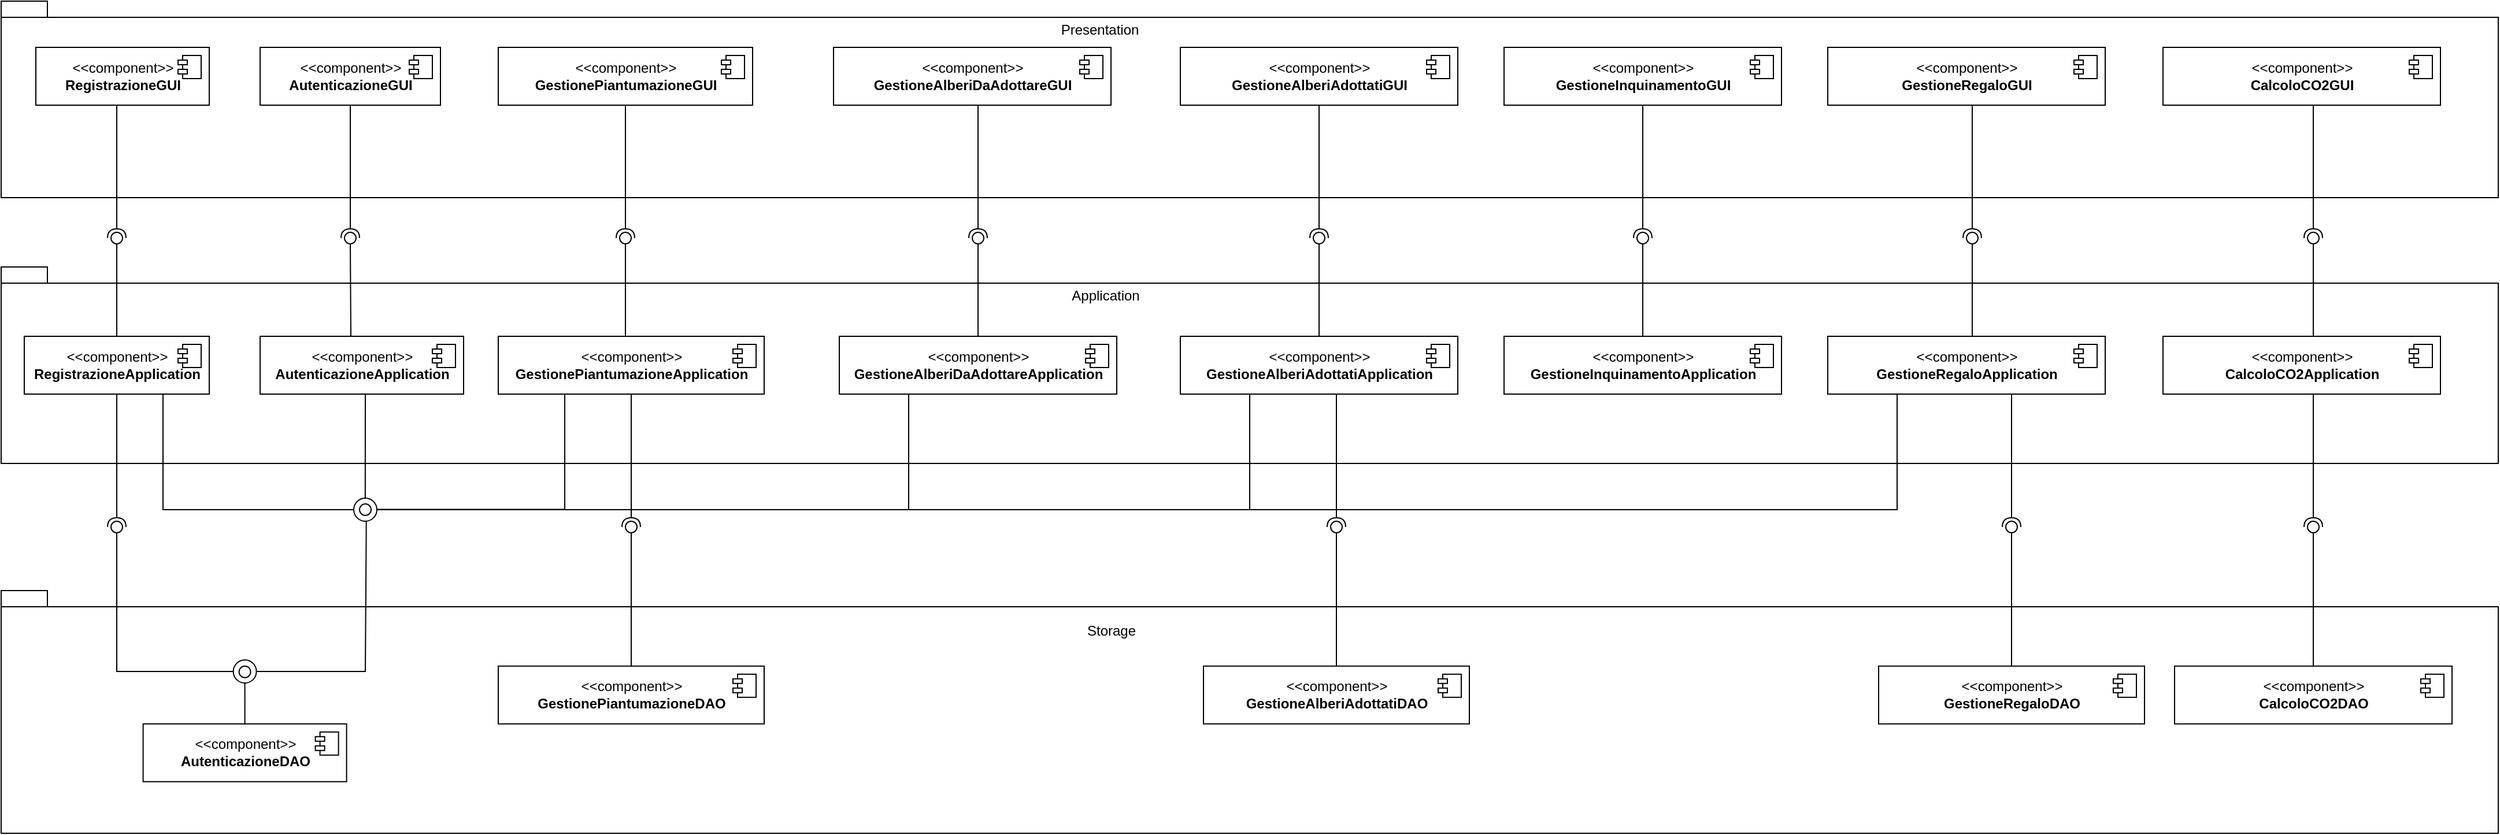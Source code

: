 <mxfile version="20.6.0" type="device"><diagram id="jUEE5rNr3F2n80xnRM4T" name="Pagina-1"><mxGraphModel dx="1449" dy="672" grid="1" gridSize="10" guides="1" tooltips="1" connect="1" arrows="1" fold="1" page="1" pageScale="1" pageWidth="827" pageHeight="1169" math="0" shadow="0"><root><mxCell id="0"/><mxCell id="1" parent="0"/><mxCell id="zPXQ2rt-g97z_TtZtdvq-1" value="&lt;div style=&quot;&quot;&gt;&lt;span style=&quot;color: rgba(0, 0, 0, 0); font-family: monospace; font-size: 0px; font-weight: 400; text-align: start;&quot;&gt;%3CmxGraphModel%3E%3Croot%3E%3CmxCell%20id%3D%220%22%2F%3E%3CmxCell%20id%3D%221%22%20parent%3D%220%22%2F%3E%3CmxCell%20id%3D%222%22%20value%3D%22%26amp%3Blt%3B%26amp%3Blt%3Bcomponent%26amp%3Bgt%3B%26amp%3Bgt%3B%26lt%3Bbr%26gt%3B%26lt%3Bb%26gt%3BGUI%26lt%3B%2Fb%26gt%3B%22%20style%3D%22html%3D1%3BdropTarget%3D0%3B%22%20vertex%3D%221%22%20parent%3D%221%22%3E%3CmxGeometry%20x%3D%22715%22%20y%3D%22255%22%20width%3D%22180%22%20height%3D%2290%22%20as%3D%22geometry%22%2F%3E%3C%2FmxCell%3E%3CmxCell%20id%3D%223%22%20value%3D%22%22%20style%3D%22shape%3Dmodule%3BjettyWidth%3D8%3BjettyHeight%3D4%3B%22%20vertex%3D%221%22%20parent%3D%222%22%3E%3CmxGeometry%20x%3D%221%22%20width%3D%2220%22%20height%3D%2220%22%20relative%3D%221%22%20as%3D%22geometry%22%3E%3CmxPoint%20x%3D%22-27%22%20y%3D%227%22%20as%3D%22offset%22%2F%3E%3C%2FmxGeometry%3E%3C%2FmxCell%3E%3C%2Froot%3E%3C%2FmxGraphModel%3E&lt;/span&gt;&lt;br&gt;&lt;/div&gt;" style="shape=folder;fontStyle=1;spacingTop=10;tabWidth=40;tabHeight=14;tabPosition=left;html=1;align=center;" parent="1" vertex="1"><mxGeometry x="40" y="40" width="2160" height="170" as="geometry"/></mxCell><mxCell id="zPXQ2rt-g97z_TtZtdvq-2" value="" style="shape=folder;fontStyle=1;spacingTop=10;tabWidth=40;tabHeight=14;tabPosition=left;html=1;" parent="1" vertex="1"><mxGeometry x="40" y="270" width="2160" height="170" as="geometry"/></mxCell><mxCell id="zPXQ2rt-g97z_TtZtdvq-3" value="" style="shape=folder;fontStyle=1;spacingTop=10;tabWidth=40;tabHeight=14;tabPosition=left;html=1;" parent="1" vertex="1"><mxGeometry x="40" y="550" width="2160" height="210" as="geometry"/></mxCell><mxCell id="zPXQ2rt-g97z_TtZtdvq-4" value="Application" style="text;html=1;align=center;verticalAlign=middle;resizable=0;points=[];autosize=1;strokeColor=none;fillColor=none;" parent="1" vertex="1"><mxGeometry x="955" y="280" width="80" height="30" as="geometry"/></mxCell><mxCell id="zPXQ2rt-g97z_TtZtdvq-5" value="Presentation" style="text;html=1;align=center;verticalAlign=middle;resizable=0;points=[];autosize=1;strokeColor=none;fillColor=none;" parent="1" vertex="1"><mxGeometry x="945" y="50" width="90" height="30" as="geometry"/></mxCell><mxCell id="zPXQ2rt-g97z_TtZtdvq-6" value="Storage" style="text;html=1;align=center;verticalAlign=middle;resizable=0;points=[];autosize=1;strokeColor=none;fillColor=none;" parent="1" vertex="1"><mxGeometry x="965" y="570" width="70" height="30" as="geometry"/></mxCell><mxCell id="zPXQ2rt-g97z_TtZtdvq-9" value="&amp;lt;&amp;lt;component&amp;gt;&amp;gt;&lt;br&gt;&lt;b&gt;RegistrazioneGUI&lt;/b&gt;" style="html=1;dropTarget=0;" parent="1" vertex="1"><mxGeometry x="70" y="80" width="150" height="50" as="geometry"/></mxCell><mxCell id="zPXQ2rt-g97z_TtZtdvq-10" value="" style="shape=module;jettyWidth=8;jettyHeight=4;" parent="zPXQ2rt-g97z_TtZtdvq-9" vertex="1"><mxGeometry x="1" width="20" height="20" relative="1" as="geometry"><mxPoint x="-27" y="7" as="offset"/></mxGeometry></mxCell><mxCell id="zPXQ2rt-g97z_TtZtdvq-11" value="&amp;lt;&amp;lt;component&amp;gt;&amp;gt;&lt;br&gt;&lt;b&gt;AutenticazioneGUI&lt;/b&gt;" style="html=1;dropTarget=0;" parent="1" vertex="1"><mxGeometry x="264" y="80" width="156" height="50" as="geometry"/></mxCell><mxCell id="zPXQ2rt-g97z_TtZtdvq-12" value="" style="shape=module;jettyWidth=8;jettyHeight=4;" parent="zPXQ2rt-g97z_TtZtdvq-11" vertex="1"><mxGeometry x="1" width="20" height="20" relative="1" as="geometry"><mxPoint x="-27" y="7" as="offset"/></mxGeometry></mxCell><mxCell id="zPXQ2rt-g97z_TtZtdvq-13" value="&amp;lt;&amp;lt;component&amp;gt;&amp;gt;&lt;br&gt;&lt;b&gt;GestionePiantumazioneGUI&lt;/b&gt;" style="html=1;dropTarget=0;" parent="1" vertex="1"><mxGeometry x="470" y="80" width="220" height="50" as="geometry"/></mxCell><mxCell id="zPXQ2rt-g97z_TtZtdvq-14" value="" style="shape=module;jettyWidth=8;jettyHeight=4;" parent="zPXQ2rt-g97z_TtZtdvq-13" vertex="1"><mxGeometry x="1" width="20" height="20" relative="1" as="geometry"><mxPoint x="-27" y="7" as="offset"/></mxGeometry></mxCell><mxCell id="zPXQ2rt-g97z_TtZtdvq-15" value="&amp;lt;&amp;lt;component&amp;gt;&amp;gt;&lt;br&gt;&lt;b&gt;GestioneAlberiDaAdottareGUI&lt;/b&gt;" style="html=1;dropTarget=0;" parent="1" vertex="1"><mxGeometry x="760" y="80" width="240" height="50" as="geometry"/></mxCell><mxCell id="zPXQ2rt-g97z_TtZtdvq-16" value="" style="shape=module;jettyWidth=8;jettyHeight=4;" parent="zPXQ2rt-g97z_TtZtdvq-15" vertex="1"><mxGeometry x="1" width="20" height="20" relative="1" as="geometry"><mxPoint x="-27" y="7" as="offset"/></mxGeometry></mxCell><mxCell id="zPXQ2rt-g97z_TtZtdvq-17" value="&amp;lt;&amp;lt;component&amp;gt;&amp;gt;&lt;br&gt;&lt;b&gt;GestioneAlberiAdottatiGUI&lt;/b&gt;" style="html=1;dropTarget=0;" parent="1" vertex="1"><mxGeometry x="1060" y="80" width="240" height="50" as="geometry"/></mxCell><mxCell id="zPXQ2rt-g97z_TtZtdvq-18" value="" style="shape=module;jettyWidth=8;jettyHeight=4;" parent="zPXQ2rt-g97z_TtZtdvq-17" vertex="1"><mxGeometry x="1" width="20" height="20" relative="1" as="geometry"><mxPoint x="-27" y="7" as="offset"/></mxGeometry></mxCell><mxCell id="zPXQ2rt-g97z_TtZtdvq-19" value="&amp;lt;&amp;lt;component&amp;gt;&amp;gt;&lt;br&gt;&lt;b&gt;GestioneInquinamentoGUI&lt;/b&gt;" style="html=1;dropTarget=0;" parent="1" vertex="1"><mxGeometry x="1340" y="80" width="240" height="50" as="geometry"/></mxCell><mxCell id="zPXQ2rt-g97z_TtZtdvq-20" value="" style="shape=module;jettyWidth=8;jettyHeight=4;" parent="zPXQ2rt-g97z_TtZtdvq-19" vertex="1"><mxGeometry x="1" width="20" height="20" relative="1" as="geometry"><mxPoint x="-27" y="7" as="offset"/></mxGeometry></mxCell><mxCell id="zPXQ2rt-g97z_TtZtdvq-21" value="&amp;lt;&amp;lt;component&amp;gt;&amp;gt;&lt;br&gt;&lt;b&gt;GestioneRegaloGUI&lt;/b&gt;" style="html=1;dropTarget=0;" parent="1" vertex="1"><mxGeometry x="1620" y="80" width="240" height="50" as="geometry"/></mxCell><mxCell id="zPXQ2rt-g97z_TtZtdvq-22" value="" style="shape=module;jettyWidth=8;jettyHeight=4;" parent="zPXQ2rt-g97z_TtZtdvq-21" vertex="1"><mxGeometry x="1" width="20" height="20" relative="1" as="geometry"><mxPoint x="-27" y="7" as="offset"/></mxGeometry></mxCell><mxCell id="zPXQ2rt-g97z_TtZtdvq-23" value="&amp;lt;&amp;lt;component&amp;gt;&amp;gt;&lt;br&gt;&lt;b&gt;RegistrazioneController&lt;/b&gt;" style="html=1;dropTarget=0;" parent="1" vertex="1"><mxGeometry x="60" y="330" width="160" height="50" as="geometry"/></mxCell><mxCell id="zPXQ2rt-g97z_TtZtdvq-24" value="" style="shape=module;jettyWidth=8;jettyHeight=4;" parent="zPXQ2rt-g97z_TtZtdvq-23" vertex="1"><mxGeometry x="1" width="20" height="20" relative="1" as="geometry"><mxPoint x="-27" y="7" as="offset"/></mxGeometry></mxCell><mxCell id="zPXQ2rt-g97z_TtZtdvq-25" value="&amp;lt;&amp;lt;component&amp;gt;&amp;gt;&lt;br&gt;&lt;b&gt;AutenticazioneApplication&lt;/b&gt;" style="html=1;dropTarget=0;" parent="1" vertex="1"><mxGeometry x="264" y="330" width="176" height="50" as="geometry"/></mxCell><mxCell id="zPXQ2rt-g97z_TtZtdvq-26" value="" style="shape=module;jettyWidth=8;jettyHeight=4;" parent="zPXQ2rt-g97z_TtZtdvq-25" vertex="1"><mxGeometry x="1" width="20" height="20" relative="1" as="geometry"><mxPoint x="-27" y="7" as="offset"/></mxGeometry></mxCell><mxCell id="zPXQ2rt-g97z_TtZtdvq-27" value="&amp;lt;&amp;lt;component&amp;gt;&amp;gt;&lt;br&gt;&lt;b&gt;GestionePiantumazione&lt;/b&gt;&lt;b&gt;Application&lt;/b&gt;" style="html=1;dropTarget=0;" parent="1" vertex="1"><mxGeometry x="470" y="330" width="230" height="50" as="geometry"/></mxCell><mxCell id="zPXQ2rt-g97z_TtZtdvq-28" value="" style="shape=module;jettyWidth=8;jettyHeight=4;" parent="zPXQ2rt-g97z_TtZtdvq-27" vertex="1"><mxGeometry x="1" width="20" height="20" relative="1" as="geometry"><mxPoint x="-27" y="7" as="offset"/></mxGeometry></mxCell><mxCell id="zPXQ2rt-g97z_TtZtdvq-29" value="&amp;lt;&amp;lt;component&amp;gt;&amp;gt;&lt;br&gt;&lt;b&gt;GestioneAlberiDaAdottare&lt;/b&gt;&lt;b&gt;Application&lt;/b&gt;" style="html=1;dropTarget=0;" parent="1" vertex="1"><mxGeometry x="765" y="330" width="240" height="50" as="geometry"/></mxCell><mxCell id="zPXQ2rt-g97z_TtZtdvq-30" value="" style="shape=module;jettyWidth=8;jettyHeight=4;" parent="zPXQ2rt-g97z_TtZtdvq-29" vertex="1"><mxGeometry x="1" width="20" height="20" relative="1" as="geometry"><mxPoint x="-27" y="7" as="offset"/></mxGeometry></mxCell><mxCell id="zPXQ2rt-g97z_TtZtdvq-31" value="&amp;lt;&amp;lt;component&amp;gt;&amp;gt;&lt;br&gt;&lt;b&gt;GestioneAlberiAdottati&lt;/b&gt;&lt;b&gt;Application&lt;/b&gt;" style="html=1;dropTarget=0;" parent="1" vertex="1"><mxGeometry x="1060" y="330" width="240" height="50" as="geometry"/></mxCell><mxCell id="zPXQ2rt-g97z_TtZtdvq-32" value="" style="shape=module;jettyWidth=8;jettyHeight=4;" parent="zPXQ2rt-g97z_TtZtdvq-31" vertex="1"><mxGeometry x="1" width="20" height="20" relative="1" as="geometry"><mxPoint x="-27" y="7" as="offset"/></mxGeometry></mxCell><mxCell id="zPXQ2rt-g97z_TtZtdvq-33" value="&amp;lt;&amp;lt;component&amp;gt;&amp;gt;&lt;br&gt;&lt;b&gt;GestioneInquinamento&lt;/b&gt;&lt;b&gt;Application&lt;/b&gt;" style="html=1;dropTarget=0;" parent="1" vertex="1"><mxGeometry x="1340" y="330" width="240" height="50" as="geometry"/></mxCell><mxCell id="zPXQ2rt-g97z_TtZtdvq-34" value="" style="shape=module;jettyWidth=8;jettyHeight=4;" parent="zPXQ2rt-g97z_TtZtdvq-33" vertex="1"><mxGeometry x="1" width="20" height="20" relative="1" as="geometry"><mxPoint x="-27" y="7" as="offset"/></mxGeometry></mxCell><mxCell id="zPXQ2rt-g97z_TtZtdvq-35" value="&amp;lt;&amp;lt;component&amp;gt;&amp;gt;&lt;br&gt;&lt;b&gt;GestioneRegalo&lt;/b&gt;&lt;b&gt;Application&lt;/b&gt;" style="html=1;dropTarget=0;" parent="1" vertex="1"><mxGeometry x="1620" y="330" width="240" height="50" as="geometry"/></mxCell><mxCell id="zPXQ2rt-g97z_TtZtdvq-36" value="" style="shape=module;jettyWidth=8;jettyHeight=4;" parent="zPXQ2rt-g97z_TtZtdvq-35" vertex="1"><mxGeometry x="1" width="20" height="20" relative="1" as="geometry"><mxPoint x="-27" y="7" as="offset"/></mxGeometry></mxCell><mxCell id="ghbLfXA8jHL0nb_Jz14K-87" style="edgeStyle=orthogonalEdgeStyle;rounded=0;orthogonalLoop=1;jettySize=auto;html=1;exitX=0.75;exitY=1;exitDx=0;exitDy=0;endArrow=none;endFill=0;entryX=0;entryY=0.5;entryDx=0;entryDy=0;" parent="1" source="zPXQ2rt-g97z_TtZtdvq-37" target="ghbLfXA8jHL0nb_Jz14K-84" edge="1"><mxGeometry relative="1" as="geometry"><mxPoint x="180" y="455" as="targetPoint"/></mxGeometry></mxCell><mxCell id="zPXQ2rt-g97z_TtZtdvq-37" value="&amp;lt;&amp;lt;component&amp;gt;&amp;gt;&lt;br&gt;&lt;b&gt;RegistrazioneApplication&lt;/b&gt;" style="html=1;dropTarget=0;" parent="1" vertex="1"><mxGeometry x="60" y="330" width="160" height="50" as="geometry"/></mxCell><mxCell id="zPXQ2rt-g97z_TtZtdvq-38" value="" style="shape=module;jettyWidth=8;jettyHeight=4;" parent="zPXQ2rt-g97z_TtZtdvq-37" vertex="1"><mxGeometry x="1" width="20" height="20" relative="1" as="geometry"><mxPoint x="-27" y="7" as="offset"/></mxGeometry></mxCell><mxCell id="ghbLfXA8jHL0nb_Jz14K-78" style="edgeStyle=orthogonalEdgeStyle;rounded=0;orthogonalLoop=1;jettySize=auto;html=1;entryX=0;entryY=0.5;entryDx=0;entryDy=0;entryPerimeter=0;endArrow=none;endFill=0;" parent="1" source="ghbLfXA8jHL0nb_Jz14K-42" target="ghbLfXA8jHL0nb_Jz14K-75" edge="1"><mxGeometry relative="1" as="geometry"><Array as="points"><mxPoint x="140" y="620"/><mxPoint x="241" y="620"/></Array><mxPoint x="139.88" y="505.44" as="sourcePoint"/></mxGeometry></mxCell><mxCell id="ghbLfXA8jHL0nb_Jz14K-1" value="" style="rounded=0;orthogonalLoop=1;jettySize=auto;html=1;endArrow=halfCircle;endFill=0;entryX=0.5;entryY=0.5;endSize=6;strokeWidth=1;sketch=0;exitX=0.5;exitY=1;exitDx=0;exitDy=0;" parent="1" target="ghbLfXA8jHL0nb_Jz14K-2" edge="1"><mxGeometry relative="1" as="geometry"><mxPoint x="140" y="130" as="sourcePoint"/></mxGeometry></mxCell><mxCell id="ghbLfXA8jHL0nb_Jz14K-2" value="" style="ellipse;whiteSpace=wrap;html=1;align=center;aspect=fixed;resizable=0;points=[];outlineConnect=0;sketch=0;" parent="1" vertex="1"><mxGeometry x="135" y="240" width="10" height="10" as="geometry"/></mxCell><mxCell id="ghbLfXA8jHL0nb_Jz14K-3" value="" style="rounded=0;orthogonalLoop=1;jettySize=auto;html=1;endArrow=none;endFill=0;sketch=0;sourcePerimeterSpacing=0;targetPerimeterSpacing=0;exitX=0.5;exitY=0;exitDx=0;exitDy=0;" parent="1" source="zPXQ2rt-g97z_TtZtdvq-37" target="ghbLfXA8jHL0nb_Jz14K-2" edge="1"><mxGeometry relative="1" as="geometry"><mxPoint x="140" y="200" as="sourcePoint"/></mxGeometry></mxCell><mxCell id="ghbLfXA8jHL0nb_Jz14K-4" value="" style="rounded=0;orthogonalLoop=1;jettySize=auto;html=1;endArrow=halfCircle;endFill=0;entryX=0.5;entryY=0.5;endSize=6;strokeWidth=1;sketch=0;exitX=0.5;exitY=1;exitDx=0;exitDy=0;" parent="1" source="zPXQ2rt-g97z_TtZtdvq-11" target="ghbLfXA8jHL0nb_Jz14K-5" edge="1"><mxGeometry relative="1" as="geometry"><mxPoint x="342" y="200" as="sourcePoint"/></mxGeometry></mxCell><mxCell id="ghbLfXA8jHL0nb_Jz14K-5" value="" style="ellipse;whiteSpace=wrap;html=1;align=center;aspect=fixed;resizable=0;points=[];outlineConnect=0;sketch=0;" parent="1" vertex="1"><mxGeometry x="337" y="240" width="10" height="10" as="geometry"/></mxCell><mxCell id="ghbLfXA8jHL0nb_Jz14K-6" value="" style="rounded=0;orthogonalLoop=1;jettySize=auto;html=1;endArrow=none;endFill=0;sketch=0;sourcePerimeterSpacing=0;targetPerimeterSpacing=0;exitX=0.446;exitY=0.002;exitDx=0;exitDy=0;exitPerimeter=0;" parent="1" source="zPXQ2rt-g97z_TtZtdvq-25" target="ghbLfXA8jHL0nb_Jz14K-5" edge="1"><mxGeometry relative="1" as="geometry"><mxPoint x="342" y="270" as="sourcePoint"/></mxGeometry></mxCell><mxCell id="ghbLfXA8jHL0nb_Jz14K-9" value="" style="ellipse;whiteSpace=wrap;html=1;align=center;aspect=fixed;resizable=0;points=[];outlineConnect=0;sketch=0;" parent="1" vertex="1"><mxGeometry x="575" y="240" width="10" height="10" as="geometry"/></mxCell><mxCell id="ghbLfXA8jHL0nb_Jz14K-10" value="" style="rounded=0;orthogonalLoop=1;jettySize=auto;html=1;endArrow=none;endFill=0;sketch=0;sourcePerimeterSpacing=0;targetPerimeterSpacing=0;exitX=0.5;exitY=0;exitDx=0;exitDy=0;" parent="1" target="ghbLfXA8jHL0nb_Jz14K-9" edge="1"><mxGeometry relative="1" as="geometry"><mxPoint x="580" y="330" as="sourcePoint"/></mxGeometry></mxCell><mxCell id="ghbLfXA8jHL0nb_Jz14K-11" value="" style="rounded=0;orthogonalLoop=1;jettySize=auto;html=1;endArrow=halfCircle;endFill=0;entryX=0.5;entryY=0.5;endSize=6;strokeWidth=1;sketch=0;exitX=0.5;exitY=1;exitDx=0;exitDy=0;" parent="1" target="ghbLfXA8jHL0nb_Jz14K-9" edge="1"><mxGeometry relative="1" as="geometry"><mxPoint x="580" y="130" as="sourcePoint"/></mxGeometry></mxCell><mxCell id="ghbLfXA8jHL0nb_Jz14K-15" value="" style="ellipse;whiteSpace=wrap;html=1;align=center;aspect=fixed;resizable=0;points=[];outlineConnect=0;sketch=0;" parent="1" vertex="1"><mxGeometry x="880" y="240" width="10" height="10" as="geometry"/></mxCell><mxCell id="ghbLfXA8jHL0nb_Jz14K-16" value="" style="rounded=0;orthogonalLoop=1;jettySize=auto;html=1;endArrow=none;endFill=0;sketch=0;sourcePerimeterSpacing=0;targetPerimeterSpacing=0;exitX=0.5;exitY=0;exitDx=0;exitDy=0;" parent="1" target="ghbLfXA8jHL0nb_Jz14K-15" edge="1"><mxGeometry relative="1" as="geometry"><mxPoint x="885" y="330" as="sourcePoint"/></mxGeometry></mxCell><mxCell id="ghbLfXA8jHL0nb_Jz14K-17" value="" style="rounded=0;orthogonalLoop=1;jettySize=auto;html=1;endArrow=halfCircle;endFill=0;entryX=0.5;entryY=0.5;endSize=6;strokeWidth=1;sketch=0;exitX=0.5;exitY=1;exitDx=0;exitDy=0;" parent="1" target="ghbLfXA8jHL0nb_Jz14K-15" edge="1"><mxGeometry relative="1" as="geometry"><mxPoint x="885" y="130" as="sourcePoint"/></mxGeometry></mxCell><mxCell id="ghbLfXA8jHL0nb_Jz14K-30" value="" style="ellipse;whiteSpace=wrap;html=1;align=center;aspect=fixed;resizable=0;points=[];outlineConnect=0;sketch=0;" parent="1" vertex="1"><mxGeometry x="1175" y="240" width="10" height="10" as="geometry"/></mxCell><mxCell id="ghbLfXA8jHL0nb_Jz14K-31" value="" style="rounded=0;orthogonalLoop=1;jettySize=auto;html=1;endArrow=none;endFill=0;sketch=0;sourcePerimeterSpacing=0;targetPerimeterSpacing=0;exitX=0.5;exitY=0;exitDx=0;exitDy=0;" parent="1" target="ghbLfXA8jHL0nb_Jz14K-30" edge="1"><mxGeometry relative="1" as="geometry"><mxPoint x="1180" y="330" as="sourcePoint"/></mxGeometry></mxCell><mxCell id="ghbLfXA8jHL0nb_Jz14K-32" value="" style="rounded=0;orthogonalLoop=1;jettySize=auto;html=1;endArrow=halfCircle;endFill=0;entryX=0.5;entryY=0.5;endSize=6;strokeWidth=1;sketch=0;exitX=0.5;exitY=1;exitDx=0;exitDy=0;" parent="1" target="ghbLfXA8jHL0nb_Jz14K-30" edge="1"><mxGeometry relative="1" as="geometry"><mxPoint x="1180" y="130" as="sourcePoint"/></mxGeometry></mxCell><mxCell id="ghbLfXA8jHL0nb_Jz14K-33" value="" style="ellipse;whiteSpace=wrap;html=1;align=center;aspect=fixed;resizable=0;points=[];outlineConnect=0;sketch=0;" parent="1" vertex="1"><mxGeometry x="1455" y="240" width="10" height="10" as="geometry"/></mxCell><mxCell id="ghbLfXA8jHL0nb_Jz14K-34" value="" style="rounded=0;orthogonalLoop=1;jettySize=auto;html=1;endArrow=none;endFill=0;sketch=0;sourcePerimeterSpacing=0;targetPerimeterSpacing=0;exitX=0.5;exitY=0;exitDx=0;exitDy=0;" parent="1" target="ghbLfXA8jHL0nb_Jz14K-33" edge="1"><mxGeometry relative="1" as="geometry"><mxPoint x="1460" y="330" as="sourcePoint"/></mxGeometry></mxCell><mxCell id="ghbLfXA8jHL0nb_Jz14K-35" value="" style="rounded=0;orthogonalLoop=1;jettySize=auto;html=1;endArrow=halfCircle;endFill=0;entryX=0.5;entryY=0.5;endSize=6;strokeWidth=1;sketch=0;exitX=0.5;exitY=1;exitDx=0;exitDy=0;" parent="1" target="ghbLfXA8jHL0nb_Jz14K-33" edge="1"><mxGeometry relative="1" as="geometry"><mxPoint x="1460" y="130" as="sourcePoint"/></mxGeometry></mxCell><mxCell id="ghbLfXA8jHL0nb_Jz14K-39" value="" style="ellipse;whiteSpace=wrap;html=1;align=center;aspect=fixed;resizable=0;points=[];outlineConnect=0;sketch=0;" parent="1" vertex="1"><mxGeometry x="1740" y="240" width="10" height="10" as="geometry"/></mxCell><mxCell id="ghbLfXA8jHL0nb_Jz14K-40" value="" style="rounded=0;orthogonalLoop=1;jettySize=auto;html=1;endArrow=none;endFill=0;sketch=0;sourcePerimeterSpacing=0;targetPerimeterSpacing=0;exitX=0.5;exitY=0;exitDx=0;exitDy=0;" parent="1" target="ghbLfXA8jHL0nb_Jz14K-39" edge="1"><mxGeometry relative="1" as="geometry"><mxPoint x="1745" y="330" as="sourcePoint"/></mxGeometry></mxCell><mxCell id="ghbLfXA8jHL0nb_Jz14K-41" value="" style="rounded=0;orthogonalLoop=1;jettySize=auto;html=1;endArrow=halfCircle;endFill=0;entryX=0.5;entryY=0.5;endSize=6;strokeWidth=1;sketch=0;exitX=0.5;exitY=1;exitDx=0;exitDy=0;" parent="1" target="ghbLfXA8jHL0nb_Jz14K-39" edge="1"><mxGeometry relative="1" as="geometry"><mxPoint x="1745" y="130" as="sourcePoint"/></mxGeometry></mxCell><mxCell id="ghbLfXA8jHL0nb_Jz14K-42" value="" style="ellipse;whiteSpace=wrap;html=1;align=center;aspect=fixed;resizable=0;points=[];outlineConnect=0;sketch=0;" parent="1" vertex="1"><mxGeometry x="135" y="490" width="10" height="10" as="geometry"/></mxCell><mxCell id="ghbLfXA8jHL0nb_Jz14K-44" value="" style="rounded=0;orthogonalLoop=1;jettySize=auto;html=1;endArrow=halfCircle;endFill=0;endSize=6;strokeWidth=1;sketch=0;exitX=0.5;exitY=1;exitDx=0;exitDy=0;" parent="1" source="zPXQ2rt-g97z_TtZtdvq-37" edge="1"><mxGeometry relative="1" as="geometry"><mxPoint x="140" y="390" as="sourcePoint"/><mxPoint x="140" y="495" as="targetPoint"/></mxGeometry></mxCell><mxCell id="ghbLfXA8jHL0nb_Jz14K-61" value="" style="rounded=0;orthogonalLoop=1;jettySize=auto;html=1;endArrow=none;endFill=0;endSize=6;strokeWidth=1;sketch=0;exitX=0.5;exitY=1;exitDx=0;exitDy=0;entryX=0.496;entryY=0.019;entryDx=0;entryDy=0;entryPerimeter=0;" parent="1" target="ghbLfXA8jHL0nb_Jz14K-83" edge="1"><mxGeometry relative="1" as="geometry"><mxPoint x="355.0" y="380" as="sourcePoint"/><mxPoint x="355" y="480" as="targetPoint"/></mxGeometry></mxCell><mxCell id="ghbLfXA8jHL0nb_Jz14K-62" value="" style="ellipse;whiteSpace=wrap;html=1;align=center;aspect=fixed;resizable=0;points=[];outlineConnect=0;sketch=0;" parent="1" vertex="1"><mxGeometry x="580" y="490" width="10" height="10" as="geometry"/></mxCell><mxCell id="ghbLfXA8jHL0nb_Jz14K-63" value="" style="rounded=0;orthogonalLoop=1;jettySize=auto;html=1;endArrow=none;endFill=0;sketch=0;sourcePerimeterSpacing=0;targetPerimeterSpacing=0;exitX=0.5;exitY=0;exitDx=0;exitDy=0;" parent="1" target="ghbLfXA8jHL0nb_Jz14K-62" edge="1"><mxGeometry relative="1" as="geometry"><mxPoint x="585" y="620" as="sourcePoint"/></mxGeometry></mxCell><mxCell id="ghbLfXA8jHL0nb_Jz14K-64" value="" style="rounded=0;orthogonalLoop=1;jettySize=auto;html=1;endArrow=halfCircle;endFill=0;entryX=0.5;entryY=0.5;endSize=6;strokeWidth=1;sketch=0;exitX=0.5;exitY=1;exitDx=0;exitDy=0;" parent="1" target="ghbLfXA8jHL0nb_Jz14K-62" edge="1"><mxGeometry relative="1" as="geometry"><mxPoint x="585" y="380" as="sourcePoint"/></mxGeometry></mxCell><mxCell id="ghbLfXA8jHL0nb_Jz14K-71" style="edgeStyle=orthogonalEdgeStyle;rounded=0;orthogonalLoop=1;jettySize=auto;html=1;entryX=1.026;entryY=0.502;entryDx=0;entryDy=0;entryPerimeter=0;endArrow=none;endFill=0;exitX=0.541;exitY=1.021;exitDx=0;exitDy=0;exitPerimeter=0;" parent="1" source="ghbLfXA8jHL0nb_Jz14K-83" target="ghbLfXA8jHL0nb_Jz14K-75" edge="1"><mxGeometry relative="1" as="geometry"><mxPoint x="356" y="500" as="sourcePoint"/><mxPoint x="250.8" y="664.96" as="targetPoint"/><Array as="points"><mxPoint x="356" y="500"/><mxPoint x="355" y="500"/><mxPoint x="355" y="620"/><mxPoint x="261" y="620"/></Array></mxGeometry></mxCell><mxCell id="ghbLfXA8jHL0nb_Jz14K-81" style="edgeStyle=orthogonalEdgeStyle;rounded=0;orthogonalLoop=1;jettySize=auto;html=1;entryX=0.5;entryY=0;entryDx=0;entryDy=0;endArrow=none;endFill=0;" parent="1" source="ghbLfXA8jHL0nb_Jz14K-75" target="ghbLfXA8jHL0nb_Jz14K-79" edge="1"><mxGeometry relative="1" as="geometry"/></mxCell><mxCell id="ghbLfXA8jHL0nb_Jz14K-75" value="" style="verticalLabelPosition=bottom;verticalAlign=top;html=1;shape=mxgraph.basic.donut;dx=25;" parent="1" vertex="1"><mxGeometry x="240.8" y="610" width="20" height="20" as="geometry"/></mxCell><mxCell id="ghbLfXA8jHL0nb_Jz14K-76" value="" style="ellipse;whiteSpace=wrap;html=1;aspect=fixed;" parent="1" vertex="1"><mxGeometry x="245.8" y="615.36" width="10" height="10" as="geometry"/></mxCell><mxCell id="ghbLfXA8jHL0nb_Jz14K-79" value="&amp;lt;&amp;lt;component&amp;gt;&amp;gt;&lt;br&gt;&lt;b&gt;AutenticazioneDAO&lt;/b&gt;" style="html=1;dropTarget=0;" parent="1" vertex="1"><mxGeometry x="162.8" y="665.36" width="176" height="50" as="geometry"/></mxCell><mxCell id="ghbLfXA8jHL0nb_Jz14K-80" value="" style="shape=module;jettyWidth=8;jettyHeight=4;" parent="ghbLfXA8jHL0nb_Jz14K-79" vertex="1"><mxGeometry x="1" width="20" height="20" relative="1" as="geometry"><mxPoint x="-27" y="7" as="offset"/></mxGeometry></mxCell><mxCell id="ghbLfXA8jHL0nb_Jz14K-90" style="edgeStyle=orthogonalEdgeStyle;rounded=0;orthogonalLoop=1;jettySize=auto;html=1;entryX=0.25;entryY=1;entryDx=0;entryDy=0;endArrow=none;endFill=0;" parent="1" source="ghbLfXA8jHL0nb_Jz14K-83" target="zPXQ2rt-g97z_TtZtdvq-29" edge="1"><mxGeometry relative="1" as="geometry"/></mxCell><mxCell id="ghbLfXA8jHL0nb_Jz14K-91" style="edgeStyle=orthogonalEdgeStyle;rounded=0;orthogonalLoop=1;jettySize=auto;html=1;entryX=0.25;entryY=1;entryDx=0;entryDy=0;endArrow=none;endFill=0;" parent="1" source="ghbLfXA8jHL0nb_Jz14K-83" target="zPXQ2rt-g97z_TtZtdvq-31" edge="1"><mxGeometry relative="1" as="geometry"/></mxCell><mxCell id="ghbLfXA8jHL0nb_Jz14K-93" style="edgeStyle=orthogonalEdgeStyle;rounded=0;orthogonalLoop=1;jettySize=auto;html=1;entryX=0.25;entryY=1;entryDx=0;entryDy=0;endArrow=none;endFill=0;" parent="1" source="ghbLfXA8jHL0nb_Jz14K-83" target="zPXQ2rt-g97z_TtZtdvq-35" edge="1"><mxGeometry relative="1" as="geometry"/></mxCell><mxCell id="ghbLfXA8jHL0nb_Jz14K-83" value="" style="verticalLabelPosition=bottom;verticalAlign=top;html=1;shape=mxgraph.basic.donut;dx=25;" parent="1" vertex="1"><mxGeometry x="345" y="470" width="20" height="20" as="geometry"/></mxCell><mxCell id="ghbLfXA8jHL0nb_Jz14K-88" style="edgeStyle=orthogonalEdgeStyle;rounded=0;orthogonalLoop=1;jettySize=auto;html=1;entryX=0.25;entryY=1;entryDx=0;entryDy=0;endArrow=none;endFill=0;exitX=0.983;exitY=0.49;exitDx=0;exitDy=0;exitPerimeter=0;" parent="1" source="ghbLfXA8jHL0nb_Jz14K-83" target="zPXQ2rt-g97z_TtZtdvq-27" edge="1"><mxGeometry relative="1" as="geometry"><mxPoint x="370" y="480" as="sourcePoint"/></mxGeometry></mxCell><mxCell id="ghbLfXA8jHL0nb_Jz14K-84" value="" style="ellipse;whiteSpace=wrap;html=1;aspect=fixed;" parent="1" vertex="1"><mxGeometry x="350" y="475" width="10" height="10" as="geometry"/></mxCell><mxCell id="ghbLfXA8jHL0nb_Jz14K-94" value="&amp;lt;&amp;lt;component&amp;gt;&amp;gt;&lt;br&gt;&lt;b&gt;GestionePiantumazioneDAO&lt;/b&gt;" style="html=1;dropTarget=0;" parent="1" vertex="1"><mxGeometry x="470" y="615.36" width="230" height="50" as="geometry"/></mxCell><mxCell id="ghbLfXA8jHL0nb_Jz14K-95" value="" style="shape=module;jettyWidth=8;jettyHeight=4;" parent="ghbLfXA8jHL0nb_Jz14K-94" vertex="1"><mxGeometry x="1" width="20" height="20" relative="1" as="geometry"><mxPoint x="-27" y="7" as="offset"/></mxGeometry></mxCell><mxCell id="ghbLfXA8jHL0nb_Jz14K-115" value="&amp;lt;&amp;lt;component&amp;gt;&amp;gt;&lt;br&gt;&lt;b&gt;GestioneAlberiAdottatiDAO&lt;/b&gt;" style="html=1;dropTarget=0;" parent="1" vertex="1"><mxGeometry x="1080" y="615.36" width="230" height="50" as="geometry"/></mxCell><mxCell id="ghbLfXA8jHL0nb_Jz14K-116" value="" style="shape=module;jettyWidth=8;jettyHeight=4;" parent="ghbLfXA8jHL0nb_Jz14K-115" vertex="1"><mxGeometry x="1" width="20" height="20" relative="1" as="geometry"><mxPoint x="-27" y="7" as="offset"/></mxGeometry></mxCell><mxCell id="ghbLfXA8jHL0nb_Jz14K-125" value="&amp;lt;&amp;lt;component&amp;gt;&amp;gt;&lt;br&gt;&lt;b&gt;GestioneRegaloDAO&lt;/b&gt;" style="html=1;dropTarget=0;" parent="1" vertex="1"><mxGeometry x="1664" y="615.36" width="230" height="50" as="geometry"/></mxCell><mxCell id="ghbLfXA8jHL0nb_Jz14K-126" value="" style="shape=module;jettyWidth=8;jettyHeight=4;" parent="ghbLfXA8jHL0nb_Jz14K-125" vertex="1"><mxGeometry x="1" width="20" height="20" relative="1" as="geometry"><mxPoint x="-27" y="7" as="offset"/></mxGeometry></mxCell><mxCell id="ghbLfXA8jHL0nb_Jz14K-127" value="" style="ellipse;whiteSpace=wrap;html=1;align=center;aspect=fixed;resizable=0;points=[];outlineConnect=0;sketch=0;" parent="1" vertex="1"><mxGeometry x="1190" y="490" width="10" height="10" as="geometry"/></mxCell><mxCell id="ghbLfXA8jHL0nb_Jz14K-128" value="" style="rounded=0;orthogonalLoop=1;jettySize=auto;html=1;endArrow=none;endFill=0;sketch=0;sourcePerimeterSpacing=0;targetPerimeterSpacing=0;exitX=0.5;exitY=0;exitDx=0;exitDy=0;" parent="1" source="ghbLfXA8jHL0nb_Jz14K-115" target="ghbLfXA8jHL0nb_Jz14K-127" edge="1"><mxGeometry relative="1" as="geometry"><mxPoint x="1195" y="610" as="sourcePoint"/></mxGeometry></mxCell><mxCell id="ghbLfXA8jHL0nb_Jz14K-129" value="" style="rounded=0;orthogonalLoop=1;jettySize=auto;html=1;endArrow=halfCircle;endFill=0;entryX=0.5;entryY=0.5;endSize=6;strokeWidth=1;sketch=0;exitX=0.5;exitY=1;exitDx=0;exitDy=0;" parent="1" target="ghbLfXA8jHL0nb_Jz14K-127" edge="1"><mxGeometry relative="1" as="geometry"><mxPoint x="1195" y="380" as="sourcePoint"/></mxGeometry></mxCell><mxCell id="ghbLfXA8jHL0nb_Jz14K-136" value="" style="ellipse;whiteSpace=wrap;html=1;align=center;aspect=fixed;resizable=0;points=[];outlineConnect=0;sketch=0;" parent="1" vertex="1"><mxGeometry x="1774" y="490" width="10" height="10" as="geometry"/></mxCell><mxCell id="ghbLfXA8jHL0nb_Jz14K-137" value="" style="rounded=0;orthogonalLoop=1;jettySize=auto;html=1;endArrow=none;endFill=0;sketch=0;sourcePerimeterSpacing=0;targetPerimeterSpacing=0;exitX=0.5;exitY=0;exitDx=0;exitDy=0;" parent="1" source="ghbLfXA8jHL0nb_Jz14K-125" target="ghbLfXA8jHL0nb_Jz14K-136" edge="1"><mxGeometry relative="1" as="geometry"><mxPoint x="1779" y="620" as="sourcePoint"/></mxGeometry></mxCell><mxCell id="ghbLfXA8jHL0nb_Jz14K-138" value="" style="rounded=0;orthogonalLoop=1;jettySize=auto;html=1;endArrow=halfCircle;endFill=0;entryX=0.5;entryY=0.5;endSize=6;strokeWidth=1;sketch=0;exitX=0.5;exitY=1;exitDx=0;exitDy=0;" parent="1" target="ghbLfXA8jHL0nb_Jz14K-136" edge="1"><mxGeometry relative="1" as="geometry"><mxPoint x="1779" y="380" as="sourcePoint"/></mxGeometry></mxCell><mxCell id="cUvs4a6s5IyozzSDtzy0-3" value="&amp;lt;&amp;lt;component&amp;gt;&amp;gt;&lt;br&gt;&lt;b&gt;CalcoloCO2GUI&lt;/b&gt;" style="html=1;dropTarget=0;" parent="1" vertex="1"><mxGeometry x="1910" y="80" width="240" height="50" as="geometry"/></mxCell><mxCell id="cUvs4a6s5IyozzSDtzy0-4" value="" style="shape=module;jettyWidth=8;jettyHeight=4;" parent="cUvs4a6s5IyozzSDtzy0-3" vertex="1"><mxGeometry x="1" width="20" height="20" relative="1" as="geometry"><mxPoint x="-27" y="7" as="offset"/></mxGeometry></mxCell><mxCell id="cUvs4a6s5IyozzSDtzy0-5" value="&amp;lt;&amp;lt;component&amp;gt;&amp;gt;&lt;br&gt;&lt;b&gt;CalcoloCO2&lt;/b&gt;&lt;b&gt;Application&lt;/b&gt;" style="html=1;dropTarget=0;" parent="1" vertex="1"><mxGeometry x="1910" y="330" width="240" height="50" as="geometry"/></mxCell><mxCell id="cUvs4a6s5IyozzSDtzy0-6" value="" style="shape=module;jettyWidth=8;jettyHeight=4;" parent="cUvs4a6s5IyozzSDtzy0-5" vertex="1"><mxGeometry x="1" width="20" height="20" relative="1" as="geometry"><mxPoint x="-27" y="7" as="offset"/></mxGeometry></mxCell><mxCell id="cUvs4a6s5IyozzSDtzy0-10" value="" style="rounded=0;orthogonalLoop=1;jettySize=auto;html=1;endArrow=halfCircle;endFill=0;entryX=0.5;entryY=0.5;endSize=6;strokeWidth=1;sketch=0;exitX=0.5;exitY=1;exitDx=0;exitDy=0;" parent="1" target="cUvs4a6s5IyozzSDtzy0-11" edge="1"><mxGeometry relative="1" as="geometry"><mxPoint x="2040" y="130" as="sourcePoint"/></mxGeometry></mxCell><mxCell id="cUvs4a6s5IyozzSDtzy0-11" value="" style="ellipse;whiteSpace=wrap;html=1;align=center;aspect=fixed;resizable=0;points=[];outlineConnect=0;sketch=0;" parent="1" vertex="1"><mxGeometry x="2035" y="240" width="10" height="10" as="geometry"/></mxCell><mxCell id="cUvs4a6s5IyozzSDtzy0-12" value="" style="rounded=0;orthogonalLoop=1;jettySize=auto;html=1;endArrow=none;endFill=0;sketch=0;sourcePerimeterSpacing=0;targetPerimeterSpacing=0;exitX=0.5;exitY=0;exitDx=0;exitDy=0;" parent="1" target="cUvs4a6s5IyozzSDtzy0-11" edge="1"><mxGeometry relative="1" as="geometry"><mxPoint x="2040" y="330" as="sourcePoint"/></mxGeometry></mxCell><mxCell id="cUvs4a6s5IyozzSDtzy0-15" value="&amp;lt;&amp;lt;component&amp;gt;&amp;gt;&lt;br&gt;&lt;b&gt;CalcoloCO2DAO&lt;/b&gt;" style="html=1;dropTarget=0;" parent="1" vertex="1"><mxGeometry x="1920" y="615.36" width="240" height="50" as="geometry"/></mxCell><mxCell id="cUvs4a6s5IyozzSDtzy0-16" value="" style="shape=module;jettyWidth=8;jettyHeight=4;" parent="cUvs4a6s5IyozzSDtzy0-15" vertex="1"><mxGeometry x="1" width="20" height="20" relative="1" as="geometry"><mxPoint x="-27" y="7" as="offset"/></mxGeometry></mxCell><mxCell id="cUvs4a6s5IyozzSDtzy0-20" value="" style="rounded=0;orthogonalLoop=1;jettySize=auto;html=1;endArrow=halfCircle;endFill=0;entryX=0.5;entryY=0.5;endSize=6;strokeWidth=1;sketch=0;exitX=0.5;exitY=1;exitDx=0;exitDy=0;" parent="1" target="cUvs4a6s5IyozzSDtzy0-21" edge="1"><mxGeometry relative="1" as="geometry"><mxPoint x="2040" y="380" as="sourcePoint"/></mxGeometry></mxCell><mxCell id="cUvs4a6s5IyozzSDtzy0-21" value="" style="ellipse;whiteSpace=wrap;html=1;align=center;aspect=fixed;resizable=0;points=[];outlineConnect=0;sketch=0;" parent="1" vertex="1"><mxGeometry x="2035" y="490" width="10" height="10" as="geometry"/></mxCell><mxCell id="cUvs4a6s5IyozzSDtzy0-22" value="" style="rounded=0;orthogonalLoop=1;jettySize=auto;html=1;endArrow=none;endFill=0;sketch=0;sourcePerimeterSpacing=0;targetPerimeterSpacing=0;exitX=0.5;exitY=0;exitDx=0;exitDy=0;" parent="1" source="cUvs4a6s5IyozzSDtzy0-15" target="cUvs4a6s5IyozzSDtzy0-21" edge="1"><mxGeometry relative="1" as="geometry"><mxPoint x="2040" y="620" as="sourcePoint"/></mxGeometry></mxCell></root></mxGraphModel></diagram></mxfile>
